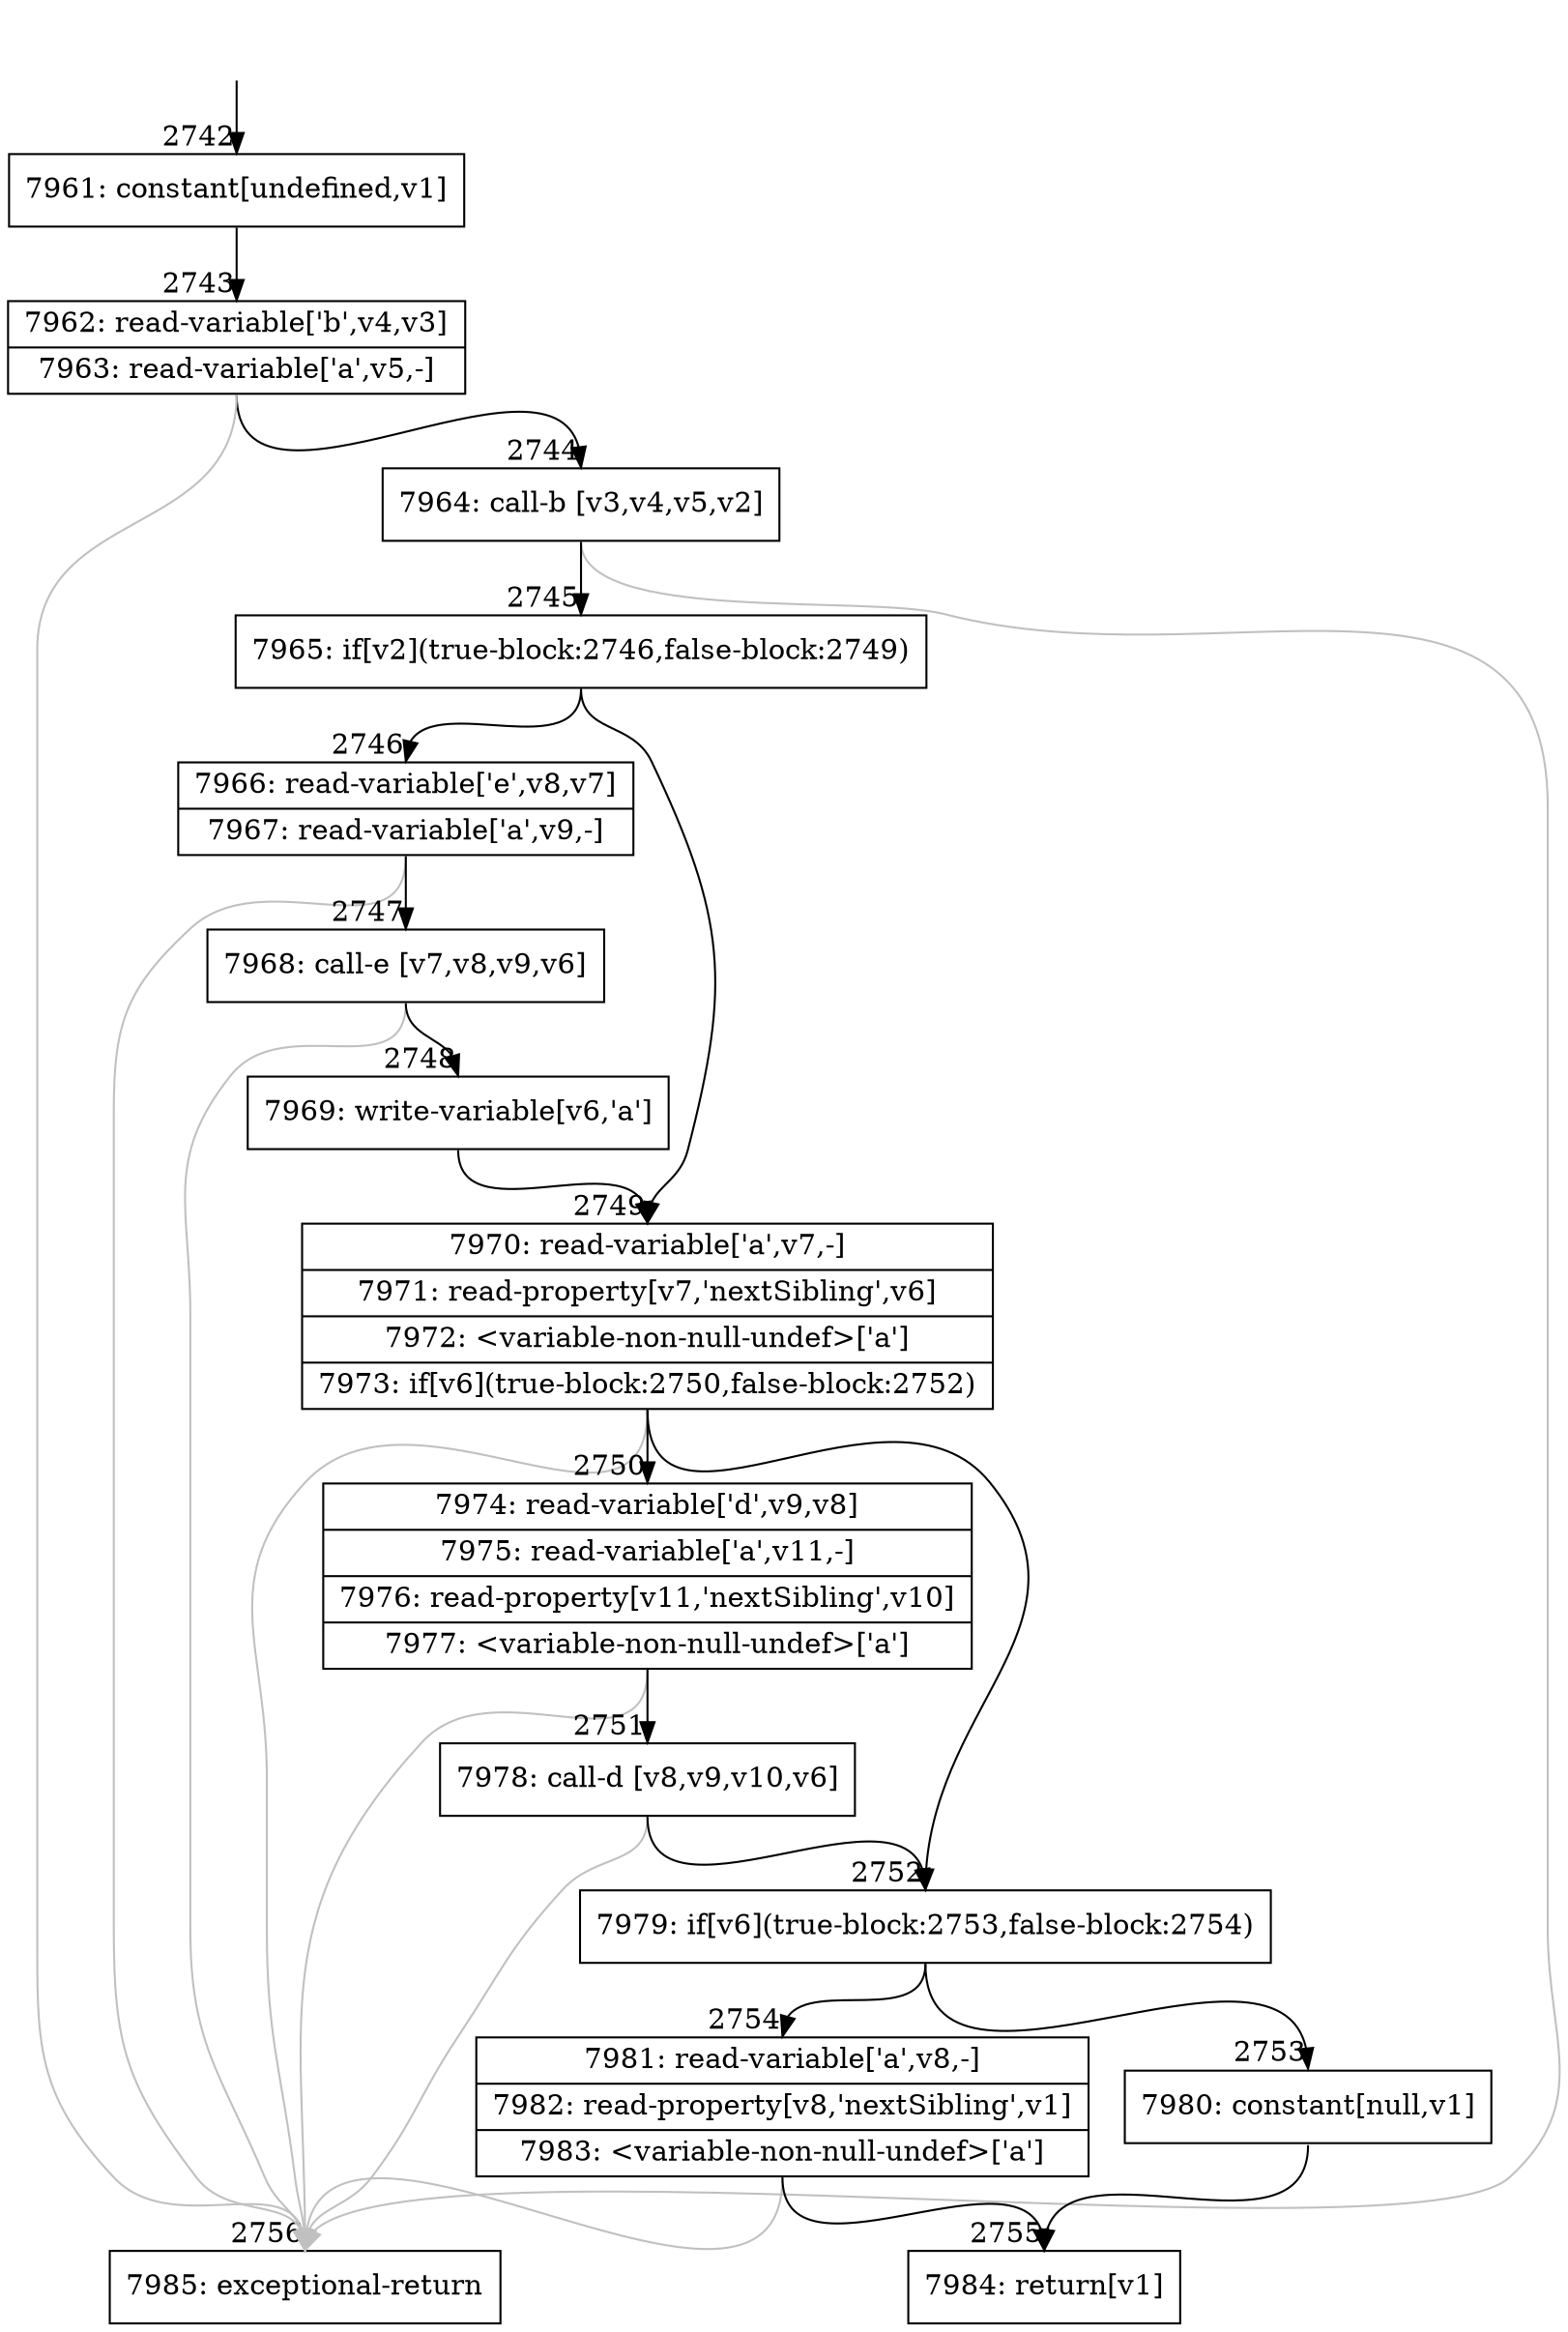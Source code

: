 digraph {
rankdir="TD"
BB_entry222[shape=none,label=""];
BB_entry222 -> BB2742 [tailport=s, headport=n, headlabel="    2742"]
BB2742 [shape=record label="{7961: constant[undefined,v1]}" ] 
BB2742 -> BB2743 [tailport=s, headport=n, headlabel="      2743"]
BB2743 [shape=record label="{7962: read-variable['b',v4,v3]|7963: read-variable['a',v5,-]}" ] 
BB2743 -> BB2744 [tailport=s, headport=n, headlabel="      2744"]
BB2743 -> BB2756 [tailport=s, headport=n, color=gray, headlabel="      2756"]
BB2744 [shape=record label="{7964: call-b [v3,v4,v5,v2]}" ] 
BB2744 -> BB2745 [tailport=s, headport=n, headlabel="      2745"]
BB2744 -> BB2756 [tailport=s, headport=n, color=gray]
BB2745 [shape=record label="{7965: if[v2](true-block:2746,false-block:2749)}" ] 
BB2745 -> BB2749 [tailport=s, headport=n, headlabel="      2749"]
BB2745 -> BB2746 [tailport=s, headport=n, headlabel="      2746"]
BB2746 [shape=record label="{7966: read-variable['e',v8,v7]|7967: read-variable['a',v9,-]}" ] 
BB2746 -> BB2747 [tailport=s, headport=n, headlabel="      2747"]
BB2746 -> BB2756 [tailport=s, headport=n, color=gray]
BB2747 [shape=record label="{7968: call-e [v7,v8,v9,v6]}" ] 
BB2747 -> BB2748 [tailport=s, headport=n, headlabel="      2748"]
BB2747 -> BB2756 [tailport=s, headport=n, color=gray]
BB2748 [shape=record label="{7969: write-variable[v6,'a']}" ] 
BB2748 -> BB2749 [tailport=s, headport=n]
BB2749 [shape=record label="{7970: read-variable['a',v7,-]|7971: read-property[v7,'nextSibling',v6]|7972: \<variable-non-null-undef\>['a']|7973: if[v6](true-block:2750,false-block:2752)}" ] 
BB2749 -> BB2752 [tailport=s, headport=n, headlabel="      2752"]
BB2749 -> BB2750 [tailport=s, headport=n, headlabel="      2750"]
BB2749 -> BB2756 [tailport=s, headport=n, color=gray]
BB2750 [shape=record label="{7974: read-variable['d',v9,v8]|7975: read-variable['a',v11,-]|7976: read-property[v11,'nextSibling',v10]|7977: \<variable-non-null-undef\>['a']}" ] 
BB2750 -> BB2751 [tailport=s, headport=n, headlabel="      2751"]
BB2750 -> BB2756 [tailport=s, headport=n, color=gray]
BB2751 [shape=record label="{7978: call-d [v8,v9,v10,v6]}" ] 
BB2751 -> BB2752 [tailport=s, headport=n]
BB2751 -> BB2756 [tailport=s, headport=n, color=gray]
BB2752 [shape=record label="{7979: if[v6](true-block:2753,false-block:2754)}" ] 
BB2752 -> BB2753 [tailport=s, headport=n, headlabel="      2753"]
BB2752 -> BB2754 [tailport=s, headport=n, headlabel="      2754"]
BB2753 [shape=record label="{7980: constant[null,v1]}" ] 
BB2753 -> BB2755 [tailport=s, headport=n, headlabel="      2755"]
BB2754 [shape=record label="{7981: read-variable['a',v8,-]|7982: read-property[v8,'nextSibling',v1]|7983: \<variable-non-null-undef\>['a']}" ] 
BB2754 -> BB2755 [tailport=s, headport=n]
BB2754 -> BB2756 [tailport=s, headport=n, color=gray]
BB2755 [shape=record label="{7984: return[v1]}" ] 
BB2756 [shape=record label="{7985: exceptional-return}" ] 
}
